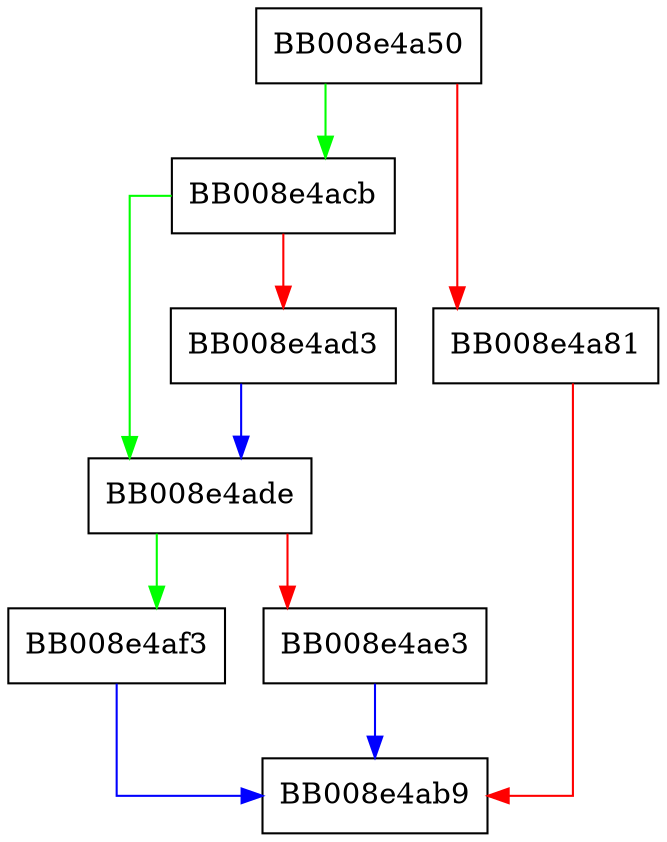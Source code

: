 digraph __nss_hostname_digits_dots {
  node [shape="box"];
  graph [splines=ortho];
  BB008e4a50 -> BB008e4acb [color="green"];
  BB008e4a50 -> BB008e4a81 [color="red"];
  BB008e4a81 -> BB008e4ab9 [color="red"];
  BB008e4acb -> BB008e4ade [color="green"];
  BB008e4acb -> BB008e4ad3 [color="red"];
  BB008e4ad3 -> BB008e4ade [color="blue"];
  BB008e4ade -> BB008e4af3 [color="green"];
  BB008e4ade -> BB008e4ae3 [color="red"];
  BB008e4ae3 -> BB008e4ab9 [color="blue"];
  BB008e4af3 -> BB008e4ab9 [color="blue"];
}